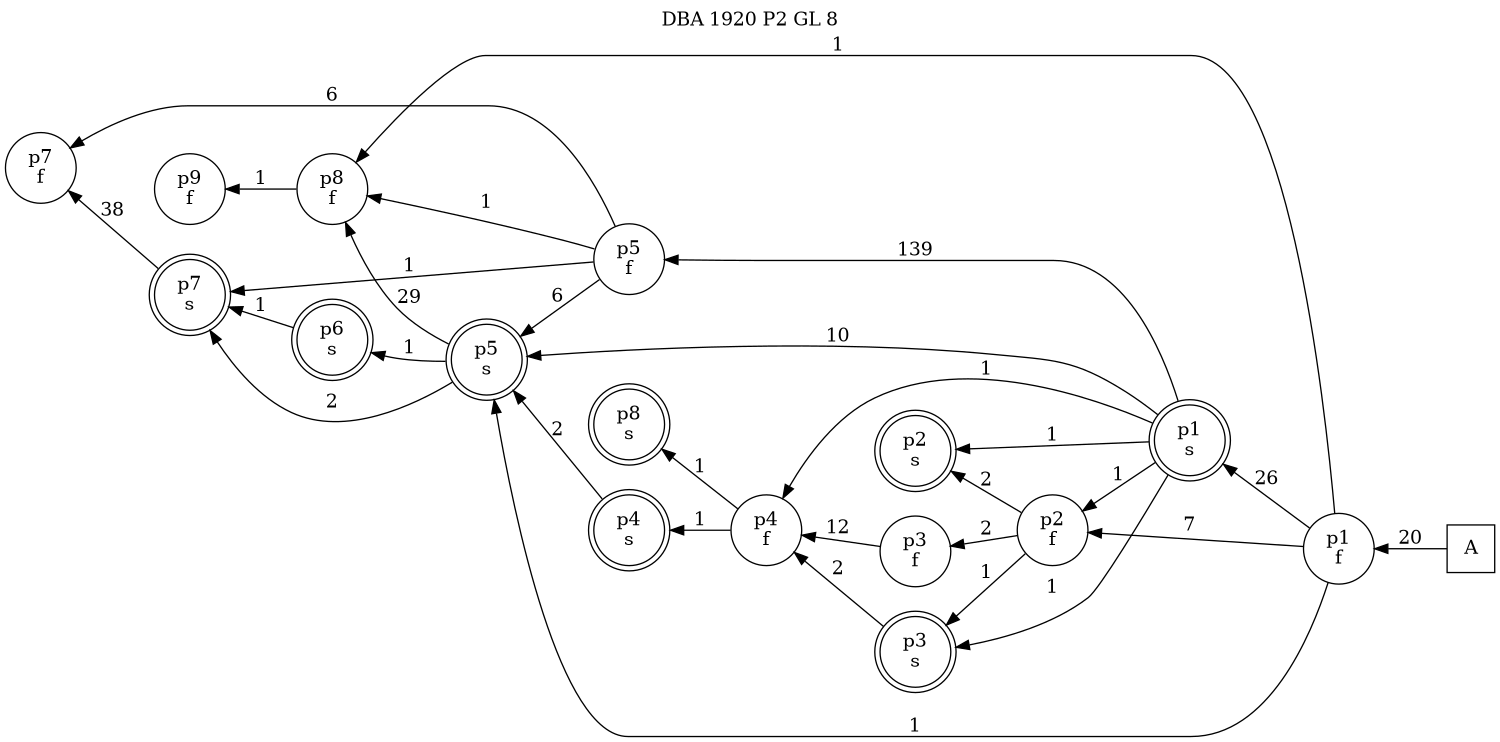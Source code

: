 digraph DBA_1920_P2_GL_8_GOOD {
labelloc="tl"
label= " DBA 1920 P2 GL 8 "
rankdir="RL";
graph [ size=" 10 , 10 !"]

"A" [shape="square" label="A"]
"p1_f" [shape="circle" label="p1
f"]
"p2_f" [shape="circle" label="p2
f"]
"p3_f" [shape="circle" label="p3
f"]
"p1_s" [shape="doublecircle" label="p1
s"]
"p2_s" [shape="doublecircle" label="p2
s"]
"p4_f" [shape="circle" label="p4
f"]
"p3_s" [shape="doublecircle" label="p3
s"]
"p4_s" [shape="doublecircle" label="p4
s"]
"p5_s" [shape="doublecircle" label="p5
s"]
"p6_s" [shape="doublecircle" label="p6
s"]
"p7_s" [shape="doublecircle" label="p7
s"]
"p5_f" [shape="circle" label="p5
f"]
"p8_f" [shape="circle" label="p8
f"]
"p9_f" [shape="circle" label="p9
f"]
"p7_f" [shape="circle" label="p7
f"]
"p8_s" [shape="doublecircle" label="p8
s"]
"A" -> "p1_f" [ label=20]
"p1_f" -> "p2_f" [ label=7]
"p1_f" -> "p1_s" [ label=26]
"p1_f" -> "p5_s" [ label=1]
"p1_f" -> "p8_f" [ label=1]
"p2_f" -> "p3_f" [ label=2]
"p2_f" -> "p2_s" [ label=2]
"p2_f" -> "p3_s" [ label=1]
"p3_f" -> "p4_f" [ label=12]
"p1_s" -> "p2_f" [ label=1]
"p1_s" -> "p2_s" [ label=1]
"p1_s" -> "p4_f" [ label=1]
"p1_s" -> "p3_s" [ label=1]
"p1_s" -> "p5_s" [ label=10]
"p1_s" -> "p5_f" [ label=139]
"p4_f" -> "p4_s" [ label=1]
"p4_f" -> "p8_s" [ label=1]
"p3_s" -> "p4_f" [ label=2]
"p4_s" -> "p5_s" [ label=2]
"p5_s" -> "p6_s" [ label=1]
"p5_s" -> "p7_s" [ label=2]
"p5_s" -> "p8_f" [ label=29]
"p6_s" -> "p7_s" [ label=1]
"p7_s" -> "p7_f" [ label=38]
"p5_f" -> "p5_s" [ label=6]
"p5_f" -> "p7_s" [ label=1]
"p5_f" -> "p8_f" [ label=1]
"p5_f" -> "p7_f" [ label=6]
"p8_f" -> "p9_f" [ label=1]
}
